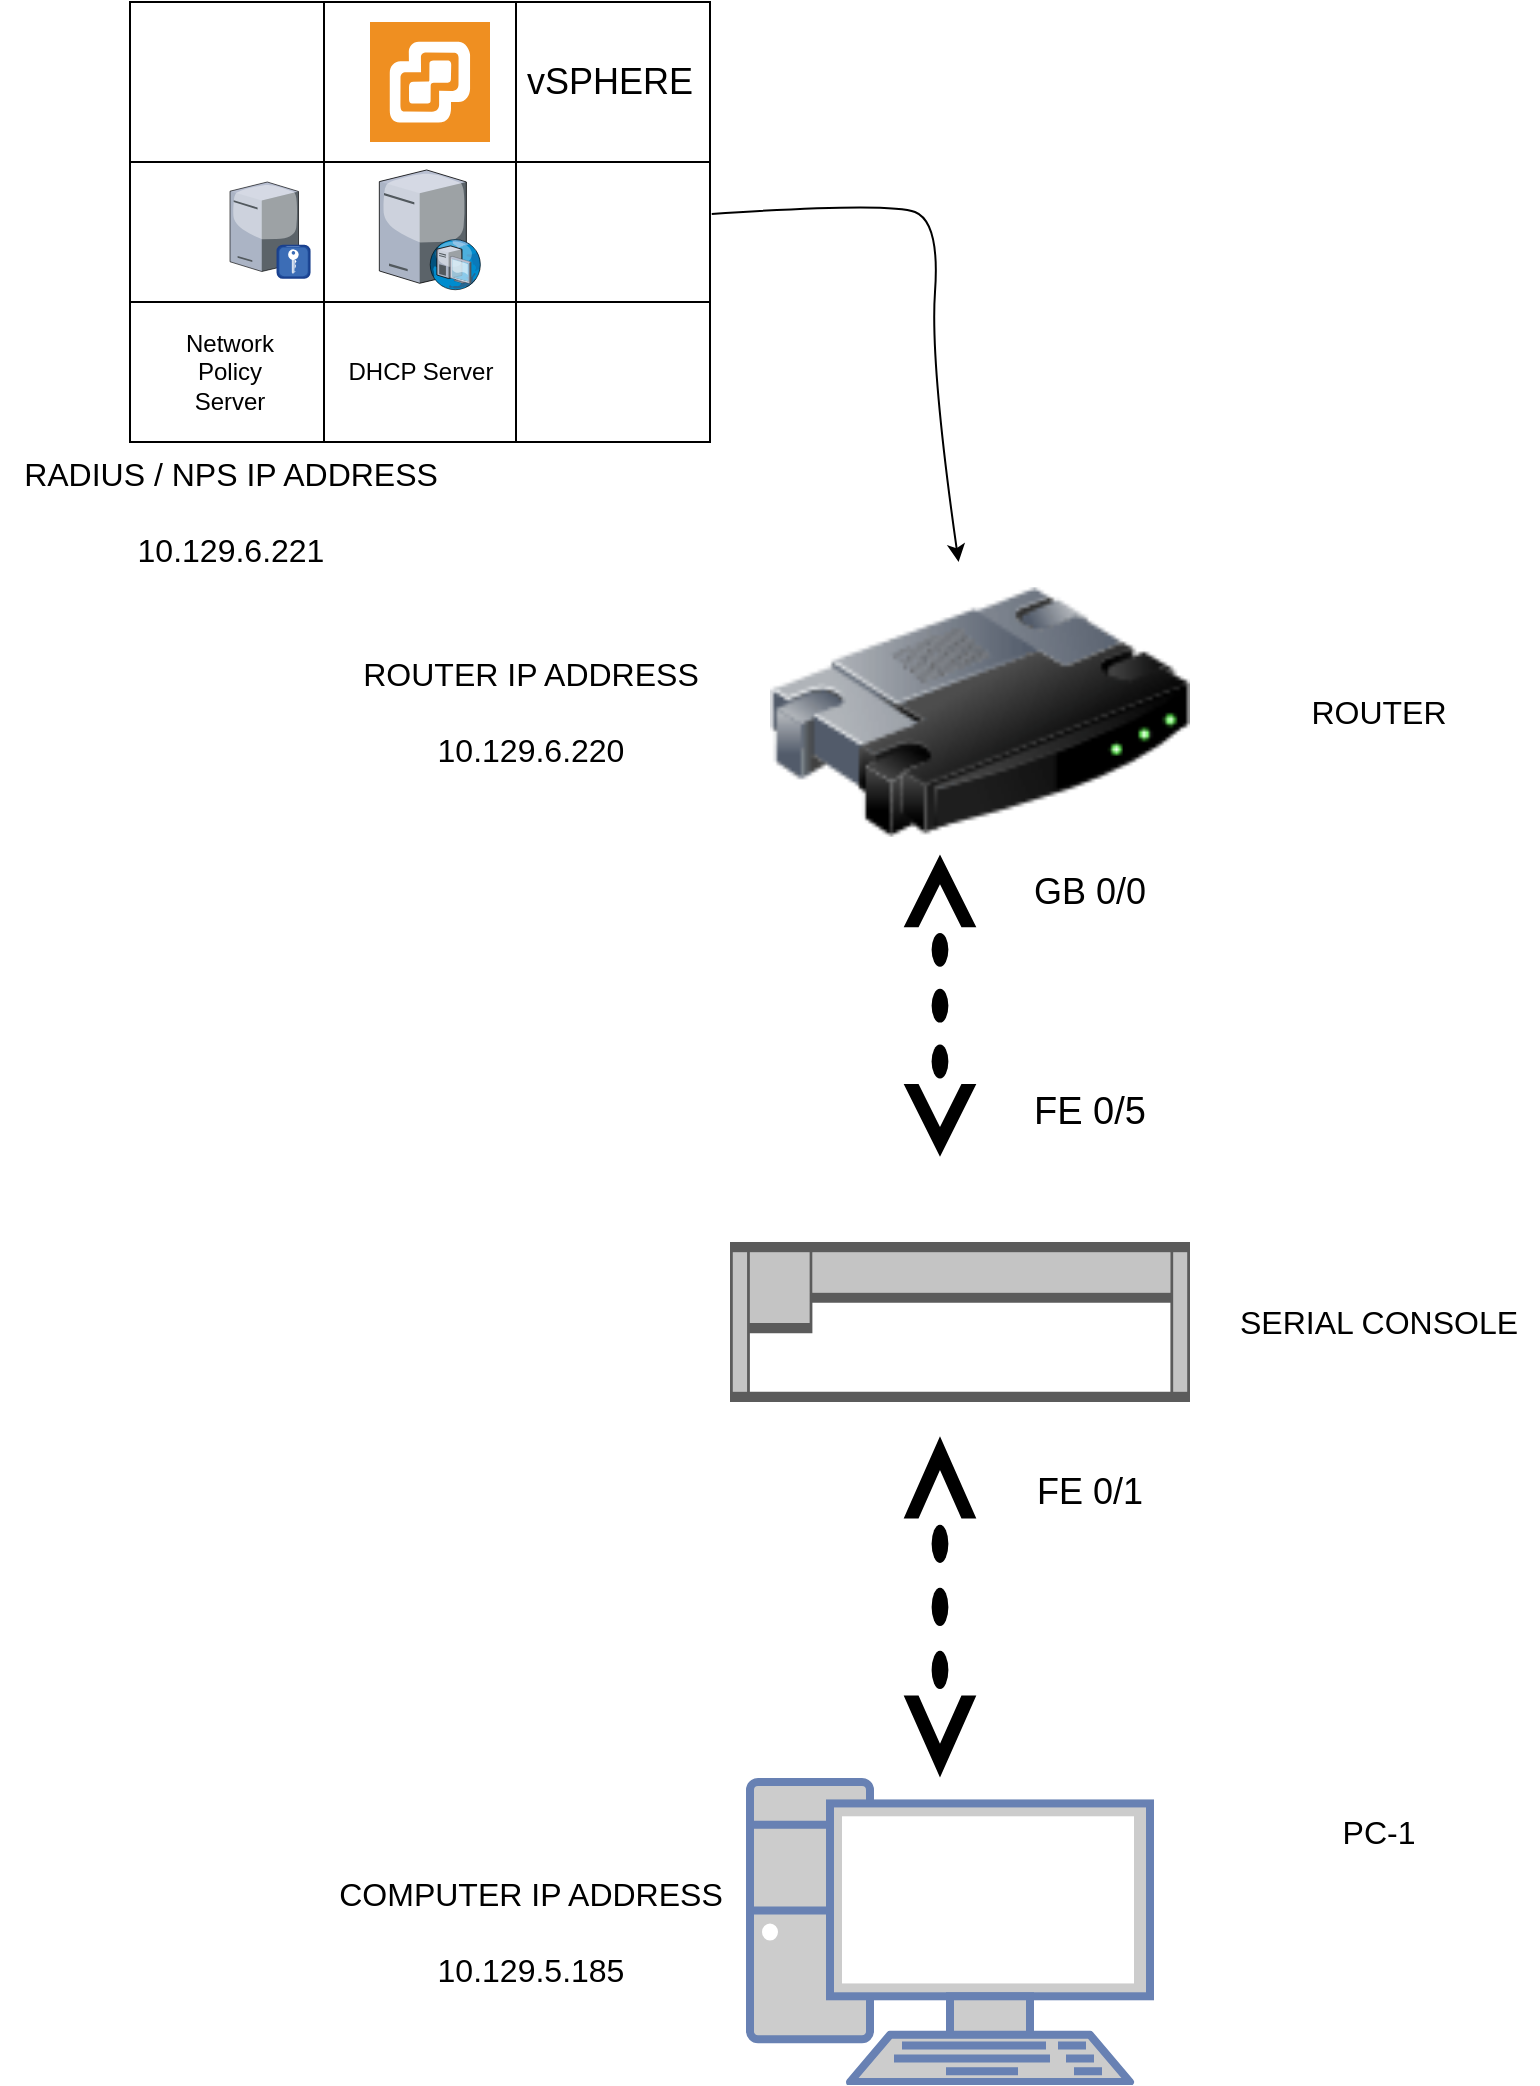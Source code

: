<mxfile version="24.0.5" type="github">
  <diagram name="Page-1" id="Ac1VdFeOWFnkBSCcHMfR">
    <mxGraphModel dx="2037" dy="1380" grid="1" gridSize="10" guides="1" tooltips="1" connect="1" arrows="1" fold="1" page="1" pageScale="1" pageWidth="850" pageHeight="1100" math="0" shadow="0">
      <root>
        <mxCell id="0" />
        <mxCell id="1" parent="0" />
        <mxCell id="U_aHsILoJi3wV-RvtX2z-1" value="" style="image;html=1;image=img/lib/clip_art/networking/Router_128x128.png" parent="1" vertex="1">
          <mxGeometry x="-350" y="290" width="210" height="150" as="geometry" />
        </mxCell>
        <mxCell id="U_aHsILoJi3wV-RvtX2z-2" value="" style="shape=mxgraph.signs.tech.ethernet;html=1;pointerEvents=1;fillColor=#000000;strokeColor=none;verticalLabelPosition=bottom;verticalAlign=top;align=center;rotation=90;" parent="1" vertex="1">
          <mxGeometry x="-350.28" y="794.28" width="170.56" height="36.32" as="geometry" />
        </mxCell>
        <mxCell id="U_aHsILoJi3wV-RvtX2z-5" value="" style="fontColor=#0066CC;verticalAlign=top;verticalLabelPosition=bottom;labelPosition=center;align=center;html=1;outlineConnect=0;fillColor=#CCCCCC;strokeColor=#6881B3;gradientColor=none;gradientDirection=north;strokeWidth=2;shape=mxgraph.networks.pc;" parent="1" vertex="1">
          <mxGeometry x="-360" y="900" width="200" height="150" as="geometry" />
        </mxCell>
        <mxCell id="U_aHsILoJi3wV-RvtX2z-7" value="" style="shape=mxgraph.signs.tech.ethernet;html=1;pointerEvents=1;fillColor=#000000;strokeColor=none;verticalLabelPosition=bottom;verticalAlign=top;align=center;rotation=90;" parent="1" vertex="1">
          <mxGeometry x="-340.56" y="493.68" width="151.12" height="36.32" as="geometry" />
        </mxCell>
        <mxCell id="U_aHsILoJi3wV-RvtX2z-8" value="&lt;font style=&quot;font-size: 18px;&quot;&gt;FE 0/1&lt;/font&gt;" style="text;html=1;align=center;verticalAlign=middle;whiteSpace=wrap;rounded=0;" parent="1" vertex="1">
          <mxGeometry x="-220.0" y="740" width="60" height="30" as="geometry" />
        </mxCell>
        <mxCell id="U_aHsILoJi3wV-RvtX2z-9" value="&lt;font style=&quot;font-size: 18px;&quot;&gt;GB 0/0&lt;/font&gt;" style="text;html=1;align=center;verticalAlign=middle;whiteSpace=wrap;rounded=0;" parent="1" vertex="1">
          <mxGeometry x="-240" y="420" width="100" height="70" as="geometry" />
        </mxCell>
        <mxCell id="U_aHsILoJi3wV-RvtX2z-10" value="&lt;font style=&quot;font-size: 19px;&quot;&gt;FE 0/5&lt;br&gt;&lt;/font&gt;" style="text;html=1;align=center;verticalAlign=middle;whiteSpace=wrap;rounded=0;" parent="1" vertex="1">
          <mxGeometry x="-220" y="550" width="60" height="30" as="geometry" />
        </mxCell>
        <mxCell id="U_aHsILoJi3wV-RvtX2z-11" value="" style="verticalLabelPosition=bottom;sketch=0;aspect=fixed;html=1;verticalAlign=top;strokeColor=none;align=center;outlineConnect=0;shape=mxgraph.citrix.radius_server;" parent="1" vertex="1">
          <mxGeometry x="-620" y="100" width="39.78" height="47.95" as="geometry" />
        </mxCell>
        <mxCell id="U_aHsILoJi3wV-RvtX2z-12" value="" style="shadow=0;dashed=0;html=1;strokeColor=none;fillColor=#EF8F21;labelPosition=center;verticalLabelPosition=bottom;verticalAlign=top;align=center;outlineConnect=0;shape=mxgraph.veeam.vsphere" parent="1" vertex="1">
          <mxGeometry x="-550" y="20" width="60" height="60" as="geometry" />
        </mxCell>
        <mxCell id="U_aHsILoJi3wV-RvtX2z-13" value="" style="shape=table;startSize=0;container=1;collapsible=0;childLayout=tableLayout;fontSize=16;fillColor=none;" parent="1" vertex="1">
          <mxGeometry x="-670" y="10" width="290" height="220" as="geometry" />
        </mxCell>
        <mxCell id="U_aHsILoJi3wV-RvtX2z-14" value="" style="shape=tableRow;horizontal=0;startSize=0;swimlaneHead=0;swimlaneBody=0;strokeColor=inherit;top=0;left=0;bottom=0;right=0;collapsible=0;dropTarget=0;fillColor=none;points=[[0,0.5],[1,0.5]];portConstraint=eastwest;fontSize=16;" parent="U_aHsILoJi3wV-RvtX2z-13" vertex="1">
          <mxGeometry width="290" height="80" as="geometry" />
        </mxCell>
        <mxCell id="U_aHsILoJi3wV-RvtX2z-15" value="" style="shape=partialRectangle;html=1;whiteSpace=wrap;connectable=0;strokeColor=inherit;overflow=hidden;fillColor=none;top=0;left=0;bottom=0;right=0;pointerEvents=1;fontSize=16;" parent="U_aHsILoJi3wV-RvtX2z-14" vertex="1">
          <mxGeometry width="97" height="80" as="geometry">
            <mxRectangle width="97" height="80" as="alternateBounds" />
          </mxGeometry>
        </mxCell>
        <mxCell id="U_aHsILoJi3wV-RvtX2z-16" value="" style="shape=partialRectangle;html=1;whiteSpace=wrap;connectable=0;strokeColor=inherit;overflow=hidden;fillColor=none;top=0;left=0;bottom=0;right=0;pointerEvents=1;fontSize=16;" parent="U_aHsILoJi3wV-RvtX2z-14" vertex="1">
          <mxGeometry x="97" width="96" height="80" as="geometry">
            <mxRectangle width="96" height="80" as="alternateBounds" />
          </mxGeometry>
        </mxCell>
        <mxCell id="U_aHsILoJi3wV-RvtX2z-17" value="" style="shape=partialRectangle;html=1;whiteSpace=wrap;connectable=0;strokeColor=inherit;overflow=hidden;fillColor=none;top=0;left=0;bottom=0;right=0;pointerEvents=1;fontSize=16;" parent="U_aHsILoJi3wV-RvtX2z-14" vertex="1">
          <mxGeometry x="193" width="97" height="80" as="geometry">
            <mxRectangle width="97" height="80" as="alternateBounds" />
          </mxGeometry>
        </mxCell>
        <mxCell id="U_aHsILoJi3wV-RvtX2z-18" value="" style="shape=tableRow;horizontal=0;startSize=0;swimlaneHead=0;swimlaneBody=0;strokeColor=inherit;top=0;left=0;bottom=0;right=0;collapsible=0;dropTarget=0;fillColor=none;points=[[0,0.5],[1,0.5]];portConstraint=eastwest;fontSize=16;" parent="U_aHsILoJi3wV-RvtX2z-13" vertex="1">
          <mxGeometry y="80" width="290" height="70" as="geometry" />
        </mxCell>
        <mxCell id="U_aHsILoJi3wV-RvtX2z-19" value="" style="shape=partialRectangle;html=1;whiteSpace=wrap;connectable=0;strokeColor=inherit;overflow=hidden;fillColor=none;top=0;left=0;bottom=0;right=0;pointerEvents=1;fontSize=16;" parent="U_aHsILoJi3wV-RvtX2z-18" vertex="1">
          <mxGeometry width="97" height="70" as="geometry">
            <mxRectangle width="97" height="70" as="alternateBounds" />
          </mxGeometry>
        </mxCell>
        <mxCell id="U_aHsILoJi3wV-RvtX2z-20" value="" style="shape=partialRectangle;html=1;whiteSpace=wrap;connectable=0;strokeColor=inherit;overflow=hidden;fillColor=none;top=0;left=0;bottom=0;right=0;pointerEvents=1;fontSize=16;" parent="U_aHsILoJi3wV-RvtX2z-18" vertex="1">
          <mxGeometry x="97" width="96" height="70" as="geometry">
            <mxRectangle width="96" height="70" as="alternateBounds" />
          </mxGeometry>
        </mxCell>
        <mxCell id="U_aHsILoJi3wV-RvtX2z-21" value="" style="shape=partialRectangle;html=1;whiteSpace=wrap;connectable=0;strokeColor=inherit;overflow=hidden;fillColor=none;top=0;left=0;bottom=0;right=0;pointerEvents=1;fontSize=16;" parent="U_aHsILoJi3wV-RvtX2z-18" vertex="1">
          <mxGeometry x="193" width="97" height="70" as="geometry">
            <mxRectangle width="97" height="70" as="alternateBounds" />
          </mxGeometry>
        </mxCell>
        <mxCell id="U_aHsILoJi3wV-RvtX2z-22" value="" style="shape=tableRow;horizontal=0;startSize=0;swimlaneHead=0;swimlaneBody=0;strokeColor=inherit;top=0;left=0;bottom=0;right=0;collapsible=0;dropTarget=0;fillColor=none;points=[[0,0.5],[1,0.5]];portConstraint=eastwest;fontSize=16;" parent="U_aHsILoJi3wV-RvtX2z-13" vertex="1">
          <mxGeometry y="150" width="290" height="70" as="geometry" />
        </mxCell>
        <mxCell id="U_aHsILoJi3wV-RvtX2z-23" value="" style="shape=partialRectangle;html=1;whiteSpace=wrap;connectable=0;strokeColor=inherit;overflow=hidden;fillColor=none;top=0;left=0;bottom=0;right=0;pointerEvents=1;fontSize=16;" parent="U_aHsILoJi3wV-RvtX2z-22" vertex="1">
          <mxGeometry width="97" height="70" as="geometry">
            <mxRectangle width="97" height="70" as="alternateBounds" />
          </mxGeometry>
        </mxCell>
        <mxCell id="U_aHsILoJi3wV-RvtX2z-24" value="" style="shape=partialRectangle;html=1;whiteSpace=wrap;connectable=0;strokeColor=inherit;overflow=hidden;fillColor=none;top=0;left=0;bottom=0;right=0;pointerEvents=1;fontSize=16;" parent="U_aHsILoJi3wV-RvtX2z-22" vertex="1">
          <mxGeometry x="97" width="96" height="70" as="geometry">
            <mxRectangle width="96" height="70" as="alternateBounds" />
          </mxGeometry>
        </mxCell>
        <mxCell id="U_aHsILoJi3wV-RvtX2z-25" value="" style="shape=partialRectangle;html=1;whiteSpace=wrap;connectable=0;strokeColor=inherit;overflow=hidden;fillColor=none;top=0;left=0;bottom=0;right=0;pointerEvents=1;fontSize=16;" parent="U_aHsILoJi3wV-RvtX2z-22" vertex="1">
          <mxGeometry x="193" width="97" height="70" as="geometry">
            <mxRectangle width="97" height="70" as="alternateBounds" />
          </mxGeometry>
        </mxCell>
        <mxCell id="U_aHsILoJi3wV-RvtX2z-26" value="" style="verticalLabelPosition=bottom;sketch=0;aspect=fixed;html=1;verticalAlign=top;strokeColor=none;align=center;outlineConnect=0;shape=mxgraph.citrix.dhcp_server;" parent="1" vertex="1">
          <mxGeometry x="-545.33" y="93.97" width="50.67" height="60" as="geometry" />
        </mxCell>
        <mxCell id="U_aHsILoJi3wV-RvtX2z-27" value="" style="curved=1;endArrow=classic;html=1;rounded=0;exitX=1.003;exitY=0.371;exitDx=0;exitDy=0;exitPerimeter=0;" parent="1" source="U_aHsILoJi3wV-RvtX2z-18" target="U_aHsILoJi3wV-RvtX2z-1" edge="1">
          <mxGeometry width="50" height="50" relative="1" as="geometry">
            <mxPoint x="-360" y="120" as="sourcePoint" />
            <mxPoint x="-300" y="100" as="targetPoint" />
            <Array as="points">
              <mxPoint x="-290" y="110" />
              <mxPoint x="-265" y="120" />
              <mxPoint x="-270" y="190" />
            </Array>
          </mxGeometry>
        </mxCell>
        <mxCell id="U_aHsILoJi3wV-RvtX2z-28" value="&lt;font style=&quot;font-size: 18px;&quot;&gt;vSPHERE&lt;/font&gt;" style="text;html=1;align=center;verticalAlign=middle;whiteSpace=wrap;rounded=0;" parent="1" vertex="1">
          <mxGeometry x="-480" y="40" width="100" height="20" as="geometry" />
        </mxCell>
        <mxCell id="U_aHsILoJi3wV-RvtX2z-29" value="Network Policy Server" style="text;html=1;align=center;verticalAlign=middle;whiteSpace=wrap;rounded=0;" parent="1" vertex="1">
          <mxGeometry x="-650" y="165" width="60" height="60" as="geometry" />
        </mxCell>
        <mxCell id="U_aHsILoJi3wV-RvtX2z-30" value="DHCP Server" style="text;html=1;align=center;verticalAlign=middle;whiteSpace=wrap;rounded=0;" parent="1" vertex="1">
          <mxGeometry x="-566.5" y="190" width="83" height="10" as="geometry" />
        </mxCell>
        <mxCell id="n0GhnP_xp3Xh2PBAm6MH-2" value="COMPUTER IP ADDRESS&lt;br&gt;&lt;br&gt;&lt;div&gt;10.129.5.185&lt;/div&gt;" style="text;html=1;align=center;verticalAlign=middle;resizable=0;points=[];autosize=1;strokeColor=none;fillColor=none;fontSize=16;" vertex="1" parent="1">
          <mxGeometry x="-580" y="940" width="220" height="70" as="geometry" />
        </mxCell>
        <mxCell id="n0GhnP_xp3Xh2PBAm6MH-3" value="ROUTER IP ADDRESS&lt;br&gt;&lt;br&gt;10.129.6.220" style="text;html=1;align=center;verticalAlign=middle;resizable=0;points=[];autosize=1;strokeColor=none;fillColor=none;fontSize=16;" vertex="1" parent="1">
          <mxGeometry x="-565" y="330" width="190" height="70" as="geometry" />
        </mxCell>
        <mxCell id="n0GhnP_xp3Xh2PBAm6MH-4" value="&lt;div&gt;&lt;span style=&quot;background-color: initial;&quot;&gt;RADIUS / NPS IP ADDRESS&lt;/span&gt;&lt;br&gt;&lt;/div&gt;&lt;br&gt;10.129.6.221" style="text;html=1;align=center;verticalAlign=middle;resizable=0;points=[];autosize=1;strokeColor=none;fillColor=none;fontSize=16;" vertex="1" parent="1">
          <mxGeometry x="-735" y="230" width="230" height="70" as="geometry" />
        </mxCell>
        <mxCell id="n0GhnP_xp3Xh2PBAm6MH-6" value="" style="shape=mxgraph.rack.cisco.cisco_1905_serial_integrated_services_router;html=1;labelPosition=right;align=left;spacingLeft=15;dashed=0;shadow=0;fillColor=#ffffff;" vertex="1" parent="1">
          <mxGeometry x="-370" y="630" width="230" height="80" as="geometry" />
        </mxCell>
        <mxCell id="n0GhnP_xp3Xh2PBAm6MH-7" value="SERIAL CONSOLE" style="text;html=1;align=center;verticalAlign=middle;resizable=0;points=[];autosize=1;strokeColor=none;fillColor=none;fontSize=16;" vertex="1" parent="1">
          <mxGeometry x="-126" y="655" width="160" height="30" as="geometry" />
        </mxCell>
        <mxCell id="n0GhnP_xp3Xh2PBAm6MH-11" value="PC-1" style="text;html=1;align=center;verticalAlign=middle;resizable=0;points=[];autosize=1;strokeColor=none;fillColor=none;fontSize=16;" vertex="1" parent="1">
          <mxGeometry x="-76" y="910" width="60" height="30" as="geometry" />
        </mxCell>
        <mxCell id="n0GhnP_xp3Xh2PBAm6MH-12" value="ROUTER" style="text;html=1;align=center;verticalAlign=middle;resizable=0;points=[];autosize=1;strokeColor=none;fillColor=none;fontSize=16;" vertex="1" parent="1">
          <mxGeometry x="-91" y="350" width="90" height="30" as="geometry" />
        </mxCell>
      </root>
    </mxGraphModel>
  </diagram>
</mxfile>
